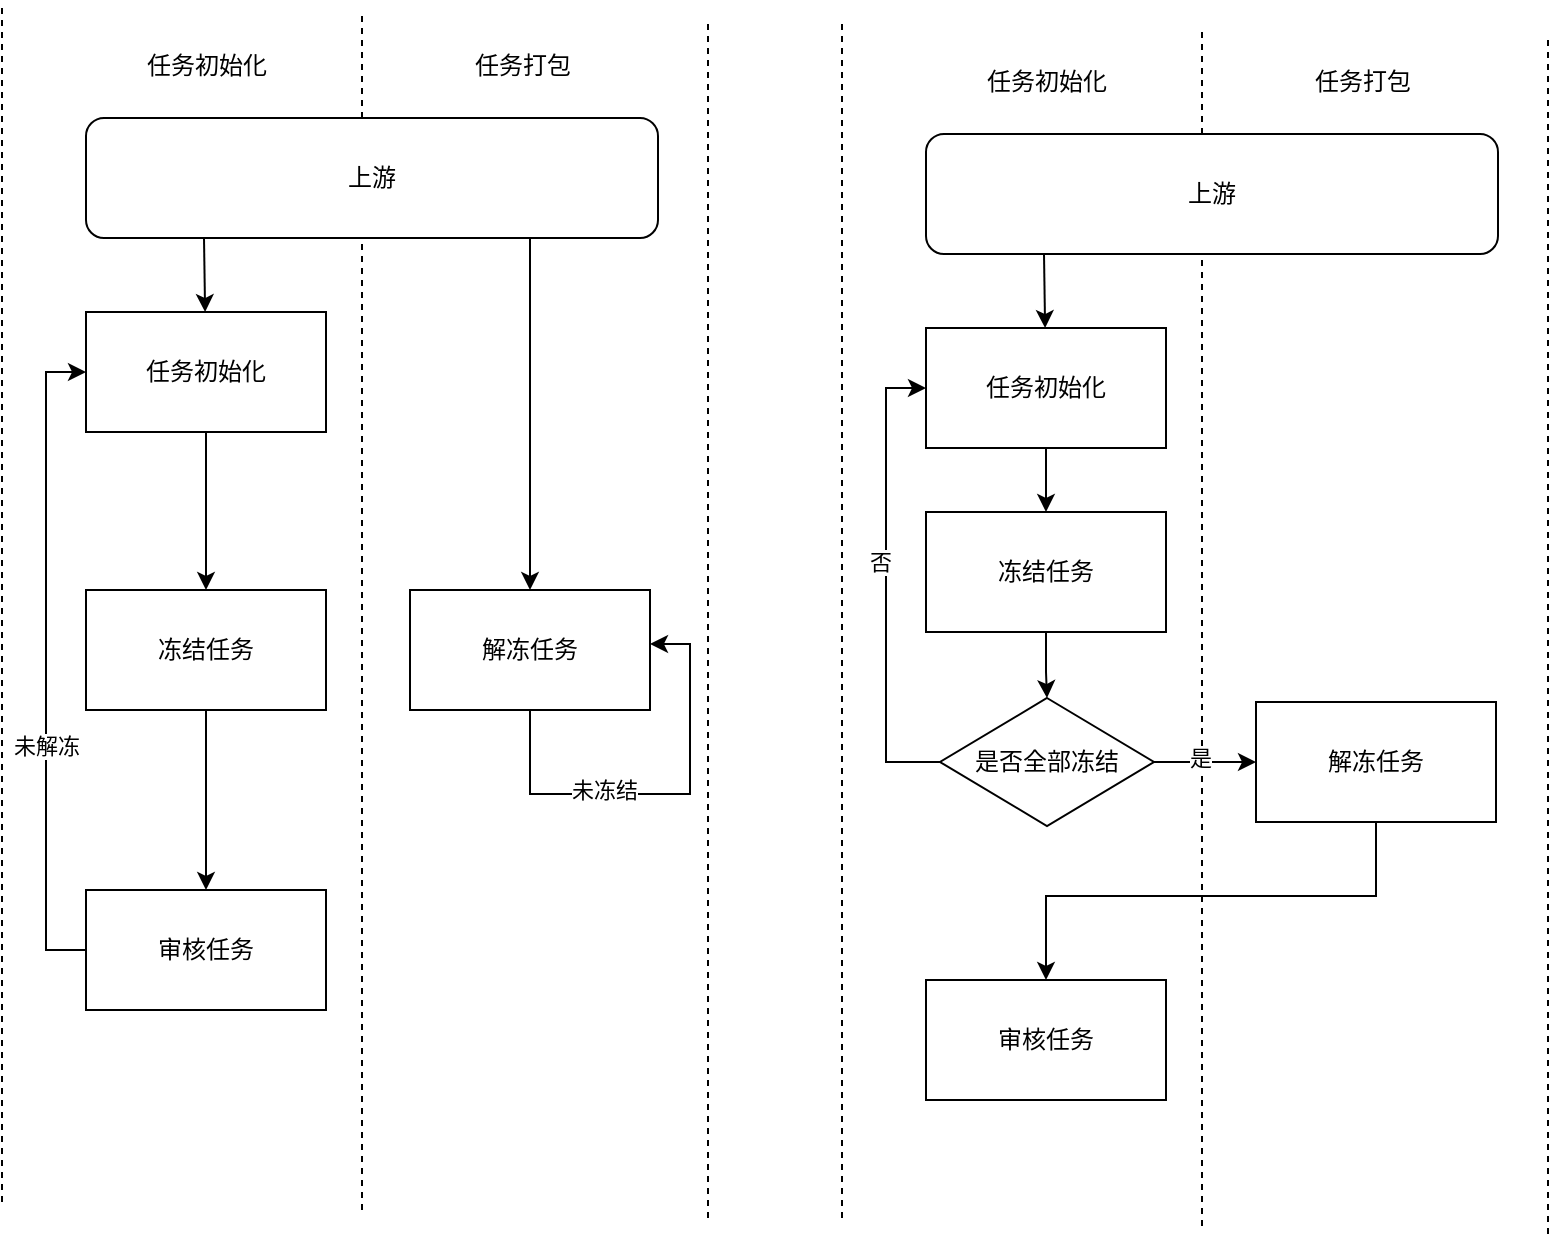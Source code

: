 <mxfile version="27.0.9">
  <diagram name="Page-1" id="uMxr-bs-0AbAeg90XenR">
    <mxGraphModel dx="1352" dy="766" grid="0" gridSize="10" guides="1" tooltips="1" connect="1" arrows="1" fold="1" page="1" pageScale="1" pageWidth="827" pageHeight="1169" math="0" shadow="0">
      <root>
        <mxCell id="0" />
        <mxCell id="1" parent="0" />
        <mxCell id="DtIZ0IdrxXmSI-dwIeBW-1" value="" style="endArrow=none;dashed=1;html=1;rounded=0;" edge="1" parent="1">
          <mxGeometry width="50" height="50" relative="1" as="geometry">
            <mxPoint x="21" y="820" as="sourcePoint" />
            <mxPoint x="21" y="220" as="targetPoint" />
          </mxGeometry>
        </mxCell>
        <mxCell id="DtIZ0IdrxXmSI-dwIeBW-2" value="" style="endArrow=none;dashed=1;html=1;rounded=0;" edge="1" parent="1">
          <mxGeometry width="50" height="50" relative="1" as="geometry">
            <mxPoint x="201" y="824" as="sourcePoint" />
            <mxPoint x="201" y="224" as="targetPoint" />
          </mxGeometry>
        </mxCell>
        <mxCell id="DtIZ0IdrxXmSI-dwIeBW-3" value="" style="endArrow=none;dashed=1;html=1;rounded=0;" edge="1" parent="1">
          <mxGeometry width="50" height="50" relative="1" as="geometry">
            <mxPoint x="374" y="828" as="sourcePoint" />
            <mxPoint x="374" y="228" as="targetPoint" />
          </mxGeometry>
        </mxCell>
        <mxCell id="DtIZ0IdrxXmSI-dwIeBW-4" style="edgeStyle=orthogonalEdgeStyle;rounded=0;orthogonalLoop=1;jettySize=auto;html=1;exitX=0.5;exitY=1;exitDx=0;exitDy=0;entryX=0.5;entryY=0;entryDx=0;entryDy=0;" edge="1" parent="1" source="DtIZ0IdrxXmSI-dwIeBW-5" target="DtIZ0IdrxXmSI-dwIeBW-7">
          <mxGeometry relative="1" as="geometry" />
        </mxCell>
        <mxCell id="DtIZ0IdrxXmSI-dwIeBW-5" value="任务初始化" style="rounded=0;whiteSpace=wrap;html=1;" vertex="1" parent="1">
          <mxGeometry x="63" y="375" width="120" height="60" as="geometry" />
        </mxCell>
        <mxCell id="DtIZ0IdrxXmSI-dwIeBW-6" style="edgeStyle=orthogonalEdgeStyle;rounded=0;orthogonalLoop=1;jettySize=auto;html=1;exitX=0.5;exitY=1;exitDx=0;exitDy=0;" edge="1" parent="1" source="DtIZ0IdrxXmSI-dwIeBW-7" target="DtIZ0IdrxXmSI-dwIeBW-10">
          <mxGeometry relative="1" as="geometry" />
        </mxCell>
        <mxCell id="DtIZ0IdrxXmSI-dwIeBW-7" value="冻结任务" style="rounded=0;whiteSpace=wrap;html=1;" vertex="1" parent="1">
          <mxGeometry x="63" y="514" width="120" height="60" as="geometry" />
        </mxCell>
        <mxCell id="DtIZ0IdrxXmSI-dwIeBW-8" style="edgeStyle=orthogonalEdgeStyle;rounded=0;orthogonalLoop=1;jettySize=auto;html=1;entryX=0;entryY=0.5;entryDx=0;entryDy=0;" edge="1" parent="1" source="DtIZ0IdrxXmSI-dwIeBW-10" target="DtIZ0IdrxXmSI-dwIeBW-5">
          <mxGeometry relative="1" as="geometry">
            <Array as="points">
              <mxPoint x="43" y="694" />
              <mxPoint x="43" y="405" />
            </Array>
          </mxGeometry>
        </mxCell>
        <mxCell id="DtIZ0IdrxXmSI-dwIeBW-9" value="未解冻" style="edgeLabel;html=1;align=center;verticalAlign=middle;resizable=0;points=[];" vertex="1" connectable="0" parent="DtIZ0IdrxXmSI-dwIeBW-8">
          <mxGeometry x="-0.258" relative="1" as="geometry">
            <mxPoint as="offset" />
          </mxGeometry>
        </mxCell>
        <mxCell id="DtIZ0IdrxXmSI-dwIeBW-10" value="审核任务" style="rounded=0;whiteSpace=wrap;html=1;" vertex="1" parent="1">
          <mxGeometry x="63" y="664" width="120" height="60" as="geometry" />
        </mxCell>
        <mxCell id="DtIZ0IdrxXmSI-dwIeBW-11" value="任务初始化" style="text;html=1;align=center;verticalAlign=middle;whiteSpace=wrap;rounded=0;" vertex="1" parent="1">
          <mxGeometry x="88.5" y="237" width="69" height="30" as="geometry" />
        </mxCell>
        <mxCell id="DtIZ0IdrxXmSI-dwIeBW-12" value="任务打包" style="text;html=1;align=center;verticalAlign=middle;whiteSpace=wrap;rounded=0;" vertex="1" parent="1">
          <mxGeometry x="246.5" y="237" width="69" height="30" as="geometry" />
        </mxCell>
        <mxCell id="DtIZ0IdrxXmSI-dwIeBW-13" style="edgeStyle=orthogonalEdgeStyle;rounded=0;orthogonalLoop=1;jettySize=auto;html=1;entryX=1;entryY=0.5;entryDx=0;entryDy=0;" edge="1" parent="1">
          <mxGeometry relative="1" as="geometry">
            <mxPoint x="345" y="541" as="targetPoint" />
            <mxPoint x="285" y="571" as="sourcePoint" />
            <Array as="points">
              <mxPoint x="285" y="616" />
              <mxPoint x="365" y="616" />
              <mxPoint x="365" y="541" />
            </Array>
          </mxGeometry>
        </mxCell>
        <mxCell id="DtIZ0IdrxXmSI-dwIeBW-14" value="未冻结" style="edgeLabel;html=1;align=center;verticalAlign=middle;resizable=0;points=[];" vertex="1" connectable="0" parent="DtIZ0IdrxXmSI-dwIeBW-13">
          <mxGeometry x="-0.33" y="4" relative="1" as="geometry">
            <mxPoint x="8" y="2" as="offset" />
          </mxGeometry>
        </mxCell>
        <mxCell id="DtIZ0IdrxXmSI-dwIeBW-15" value="解冻任务" style="rounded=0;whiteSpace=wrap;html=1;" vertex="1" parent="1">
          <mxGeometry x="225" y="514" width="120" height="60" as="geometry" />
        </mxCell>
        <mxCell id="DtIZ0IdrxXmSI-dwIeBW-16" value="上游" style="rounded=1;whiteSpace=wrap;html=1;" vertex="1" parent="1">
          <mxGeometry x="63" y="278" width="286" height="60" as="geometry" />
        </mxCell>
        <mxCell id="DtIZ0IdrxXmSI-dwIeBW-17" value="" style="endArrow=classic;html=1;rounded=0;" edge="1" parent="1" target="DtIZ0IdrxXmSI-dwIeBW-5">
          <mxGeometry width="50" height="50" relative="1" as="geometry">
            <mxPoint x="122" y="338" as="sourcePoint" />
            <mxPoint x="172" y="288" as="targetPoint" />
          </mxGeometry>
        </mxCell>
        <mxCell id="DtIZ0IdrxXmSI-dwIeBW-18" value="" style="endArrow=classic;html=1;rounded=0;entryX=0.5;entryY=0;entryDx=0;entryDy=0;" edge="1" parent="1" target="DtIZ0IdrxXmSI-dwIeBW-15">
          <mxGeometry width="50" height="50" relative="1" as="geometry">
            <mxPoint x="285" y="338" as="sourcePoint" />
            <mxPoint x="322" y="447" as="targetPoint" />
          </mxGeometry>
        </mxCell>
        <mxCell id="DtIZ0IdrxXmSI-dwIeBW-19" value="" style="endArrow=none;dashed=1;html=1;rounded=0;" edge="1" parent="1">
          <mxGeometry width="50" height="50" relative="1" as="geometry">
            <mxPoint x="441" y="828" as="sourcePoint" />
            <mxPoint x="441" y="228" as="targetPoint" />
          </mxGeometry>
        </mxCell>
        <mxCell id="DtIZ0IdrxXmSI-dwIeBW-20" value="" style="endArrow=none;dashed=1;html=1;rounded=0;" edge="1" parent="1">
          <mxGeometry width="50" height="50" relative="1" as="geometry">
            <mxPoint x="621" y="832" as="sourcePoint" />
            <mxPoint x="621" y="232" as="targetPoint" />
          </mxGeometry>
        </mxCell>
        <mxCell id="DtIZ0IdrxXmSI-dwIeBW-21" value="" style="endArrow=none;dashed=1;html=1;rounded=0;" edge="1" parent="1">
          <mxGeometry width="50" height="50" relative="1" as="geometry">
            <mxPoint x="794" y="836" as="sourcePoint" />
            <mxPoint x="794" y="236" as="targetPoint" />
          </mxGeometry>
        </mxCell>
        <mxCell id="DtIZ0IdrxXmSI-dwIeBW-22" style="edgeStyle=orthogonalEdgeStyle;rounded=0;orthogonalLoop=1;jettySize=auto;html=1;exitX=0.5;exitY=1;exitDx=0;exitDy=0;entryX=0.5;entryY=0;entryDx=0;entryDy=0;" edge="1" parent="1" source="DtIZ0IdrxXmSI-dwIeBW-23" target="DtIZ0IdrxXmSI-dwIeBW-25">
          <mxGeometry relative="1" as="geometry" />
        </mxCell>
        <mxCell id="DtIZ0IdrxXmSI-dwIeBW-23" value="任务初始化" style="rounded=0;whiteSpace=wrap;html=1;" vertex="1" parent="1">
          <mxGeometry x="483" y="383" width="120" height="60" as="geometry" />
        </mxCell>
        <mxCell id="DtIZ0IdrxXmSI-dwIeBW-24" style="edgeStyle=orthogonalEdgeStyle;rounded=0;orthogonalLoop=1;jettySize=auto;html=1;entryX=0.5;entryY=0;entryDx=0;entryDy=0;" edge="1" parent="1" source="DtIZ0IdrxXmSI-dwIeBW-25" target="DtIZ0IdrxXmSI-dwIeBW-37">
          <mxGeometry relative="1" as="geometry" />
        </mxCell>
        <mxCell id="DtIZ0IdrxXmSI-dwIeBW-25" value="冻结任务" style="rounded=0;whiteSpace=wrap;html=1;" vertex="1" parent="1">
          <mxGeometry x="483" y="475" width="120" height="60" as="geometry" />
        </mxCell>
        <mxCell id="DtIZ0IdrxXmSI-dwIeBW-26" value="审核任务" style="rounded=0;whiteSpace=wrap;html=1;" vertex="1" parent="1">
          <mxGeometry x="483" y="709" width="120" height="60" as="geometry" />
        </mxCell>
        <mxCell id="DtIZ0IdrxXmSI-dwIeBW-27" value="任务初始化" style="text;html=1;align=center;verticalAlign=middle;whiteSpace=wrap;rounded=0;" vertex="1" parent="1">
          <mxGeometry x="508.5" y="245" width="69" height="30" as="geometry" />
        </mxCell>
        <mxCell id="DtIZ0IdrxXmSI-dwIeBW-28" value="任务打包" style="text;html=1;align=center;verticalAlign=middle;whiteSpace=wrap;rounded=0;" vertex="1" parent="1">
          <mxGeometry x="666.5" y="245" width="69" height="30" as="geometry" />
        </mxCell>
        <mxCell id="DtIZ0IdrxXmSI-dwIeBW-29" style="edgeStyle=orthogonalEdgeStyle;rounded=0;orthogonalLoop=1;jettySize=auto;html=1;" edge="1" parent="1" source="DtIZ0IdrxXmSI-dwIeBW-30" target="DtIZ0IdrxXmSI-dwIeBW-26">
          <mxGeometry relative="1" as="geometry">
            <Array as="points">
              <mxPoint x="708" y="667" />
              <mxPoint x="543" y="667" />
            </Array>
          </mxGeometry>
        </mxCell>
        <mxCell id="DtIZ0IdrxXmSI-dwIeBW-30" value="解冻任务" style="rounded=0;whiteSpace=wrap;html=1;" vertex="1" parent="1">
          <mxGeometry x="648" y="570" width="120" height="60" as="geometry" />
        </mxCell>
        <mxCell id="DtIZ0IdrxXmSI-dwIeBW-31" value="上游" style="rounded=1;whiteSpace=wrap;html=1;" vertex="1" parent="1">
          <mxGeometry x="483" y="286" width="286" height="60" as="geometry" />
        </mxCell>
        <mxCell id="DtIZ0IdrxXmSI-dwIeBW-32" value="" style="endArrow=classic;html=1;rounded=0;" edge="1" parent="1" target="DtIZ0IdrxXmSI-dwIeBW-23">
          <mxGeometry width="50" height="50" relative="1" as="geometry">
            <mxPoint x="542" y="346" as="sourcePoint" />
            <mxPoint x="592" y="296" as="targetPoint" />
          </mxGeometry>
        </mxCell>
        <mxCell id="DtIZ0IdrxXmSI-dwIeBW-33" style="edgeStyle=orthogonalEdgeStyle;rounded=0;orthogonalLoop=1;jettySize=auto;html=1;" edge="1" parent="1" source="DtIZ0IdrxXmSI-dwIeBW-37" target="DtIZ0IdrxXmSI-dwIeBW-30">
          <mxGeometry relative="1" as="geometry" />
        </mxCell>
        <mxCell id="DtIZ0IdrxXmSI-dwIeBW-34" value="是" style="edgeLabel;html=1;align=center;verticalAlign=middle;resizable=0;points=[];" vertex="1" connectable="0" parent="DtIZ0IdrxXmSI-dwIeBW-33">
          <mxGeometry x="-0.12" y="2" relative="1" as="geometry">
            <mxPoint as="offset" />
          </mxGeometry>
        </mxCell>
        <mxCell id="DtIZ0IdrxXmSI-dwIeBW-35" style="edgeStyle=orthogonalEdgeStyle;rounded=0;orthogonalLoop=1;jettySize=auto;html=1;entryX=0;entryY=0.5;entryDx=0;entryDy=0;" edge="1" parent="1" source="DtIZ0IdrxXmSI-dwIeBW-37" target="DtIZ0IdrxXmSI-dwIeBW-23">
          <mxGeometry relative="1" as="geometry">
            <Array as="points">
              <mxPoint x="463" y="600" />
              <mxPoint x="463" y="413" />
            </Array>
          </mxGeometry>
        </mxCell>
        <mxCell id="DtIZ0IdrxXmSI-dwIeBW-36" value="否" style="edgeLabel;html=1;align=center;verticalAlign=middle;resizable=0;points=[];" vertex="1" connectable="0" parent="DtIZ0IdrxXmSI-dwIeBW-35">
          <mxGeometry x="0.084" y="3" relative="1" as="geometry">
            <mxPoint as="offset" />
          </mxGeometry>
        </mxCell>
        <mxCell id="DtIZ0IdrxXmSI-dwIeBW-37" value="是否全部冻结" style="rhombus;whiteSpace=wrap;html=1;" vertex="1" parent="1">
          <mxGeometry x="490" y="568" width="107" height="64" as="geometry" />
        </mxCell>
      </root>
    </mxGraphModel>
  </diagram>
</mxfile>
